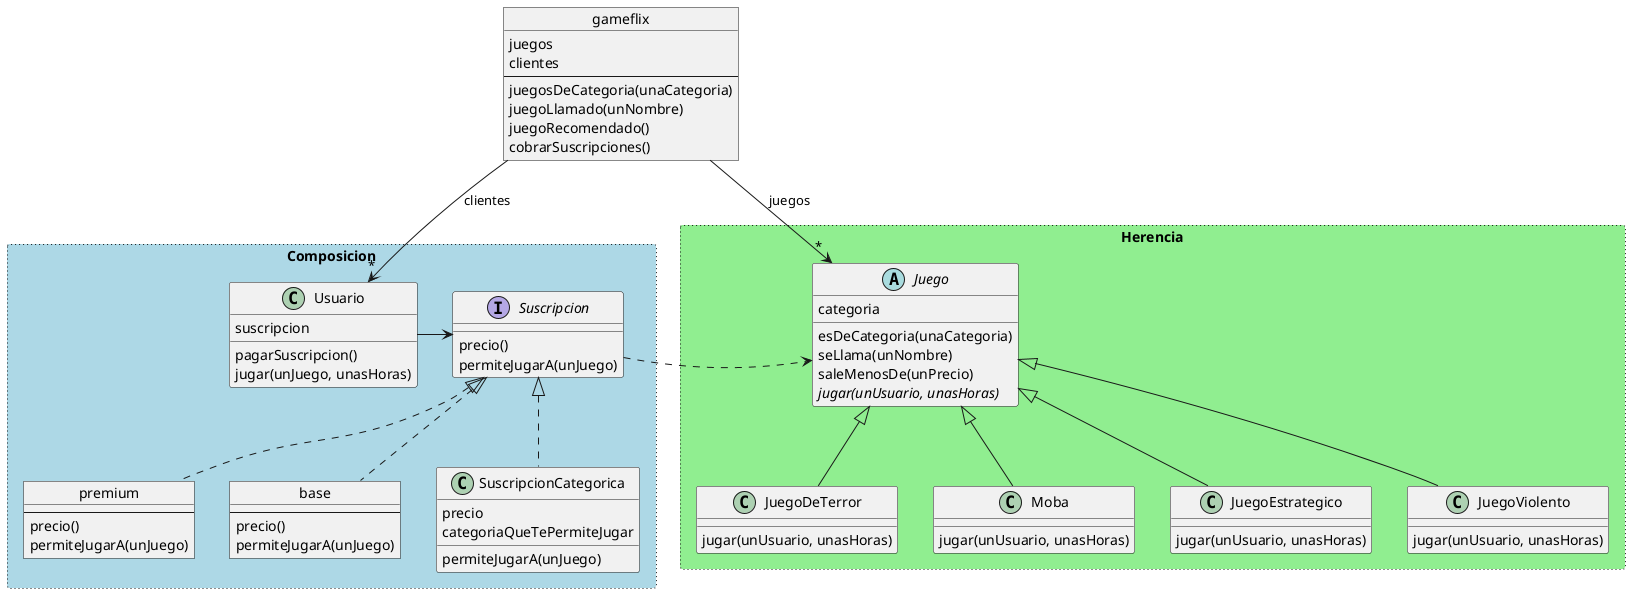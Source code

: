 @startuml
object gameflix {
  juegos
  clientes

  --

  juegosDeCategoria(unaCategoria)
  juegoLlamado(unNombre)
  juegoRecomendado()
  cobrarSuscripciones()
}

rectangle Composicion #lightblue;line.dotted {
  class Usuario {
    suscripcion

    pagarSuscripcion()
    jugar(unJuego, unasHoras)
  }

  interface Suscripcion {
    precio()
    permiteJugarA(unJuego)
  }

  object premium {
    --
    precio()
    permiteJugarA(unJuego)
  }

  object base {
    --
    precio()
    permiteJugarA(unJuego)
  }

  class SuscripcionCategorica {
    precio
    categoriaQueTePermiteJugar
    permiteJugarA(unJuego)
  }
}

rectangle Herencia #lightgreen;line.dotted {
  abstract class Juego {
    categoria

    esDeCategoria(unaCategoria)
    seLlama(unNombre)
    saleMenosDe(unPrecio)
    {abstract} jugar(unUsuario, unasHoras)
  }

  class JuegoDeTerror extends Juego {
    jugar(unUsuario, unasHoras)
  }

  class Moba extends Juego {
    jugar(unUsuario, unasHoras)
  }

  class JuegoEstrategico extends Juego {
    jugar(unUsuario, unasHoras)
  }

  class JuegoViolento extends Juego {
    jugar(unUsuario, unasHoras)
  }
}

gameflix --> "*" Usuario : clientes
gameflix --> "*" Juego : juegos
Usuario -r-> Suscripcion
premium .u.|> Suscripcion
base .u.|> Suscripcion
SuscripcionCategorica .u.|> Suscripcion
Suscripcion .r.> Juego
@enduml


' Herencia
' - estática -> No puede cambiar a lo largo del tiempo
' - Te permite implementar un sólo tipo
' +++ simple

' vs.

' Composición
' + dinámica -> Puede cambiar a lo largo del tiempo
' + Te permite implementar múltiples tipos
' --- complicada
